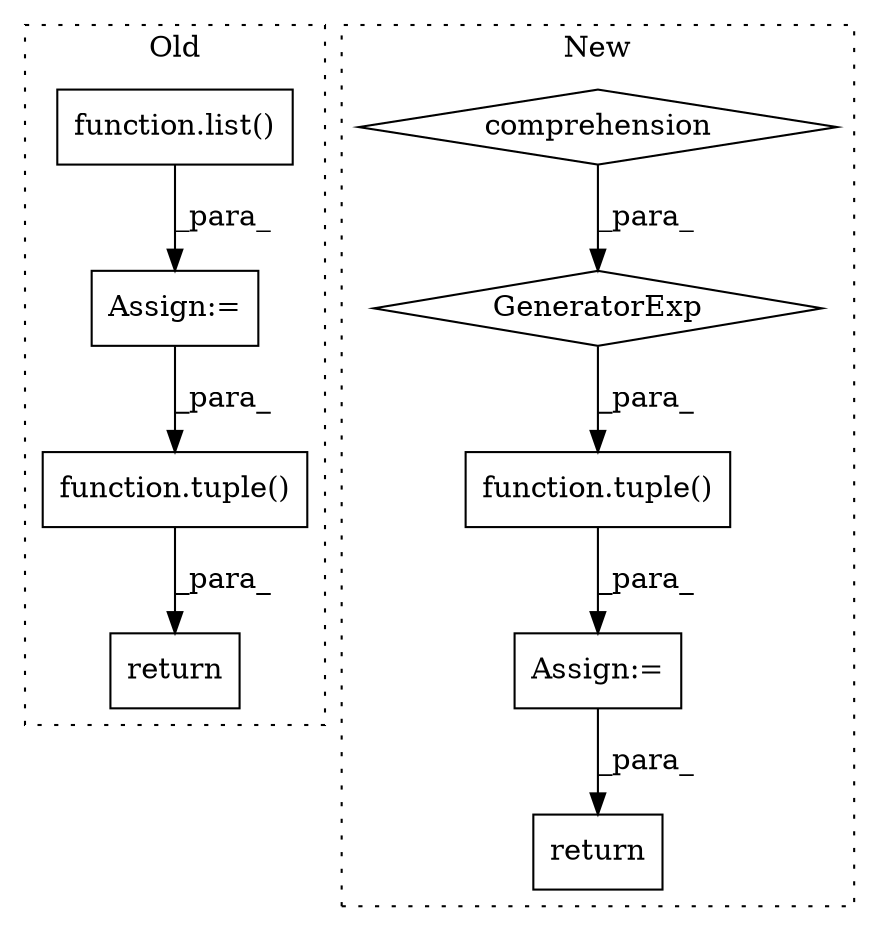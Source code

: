 digraph G {
subgraph cluster0 {
1 [label="return" a="93" s="1342" l="7" shape="box"];
5 [label="Assign:=" a="68" s="112" l="3" shape="box"];
8 [label="function.tuple()" a="75" s="1349,1361" l="6,1" shape="box"];
9 [label="function.list()" a="75" s="115,126" l="5,1" shape="box"];
label = "Old";
style="dotted";
}
subgraph cluster1 {
2 [label="GeneratorExp" a="55" s="1315" l="1" shape="diamond"];
3 [label="comprehension" a="45" s="1328" l="3" shape="diamond"];
4 [label="return" a="93" s="1452" l="7" shape="box"];
6 [label="Assign:=" a="68" s="1306" l="3" shape="box"];
7 [label="function.tuple()" a="75" s="1309,1316" l="6,52" shape="box"];
label = "New";
style="dotted";
}
2 -> 7 [label="_para_"];
3 -> 2 [label="_para_"];
5 -> 8 [label="_para_"];
6 -> 4 [label="_para_"];
7 -> 6 [label="_para_"];
8 -> 1 [label="_para_"];
9 -> 5 [label="_para_"];
}